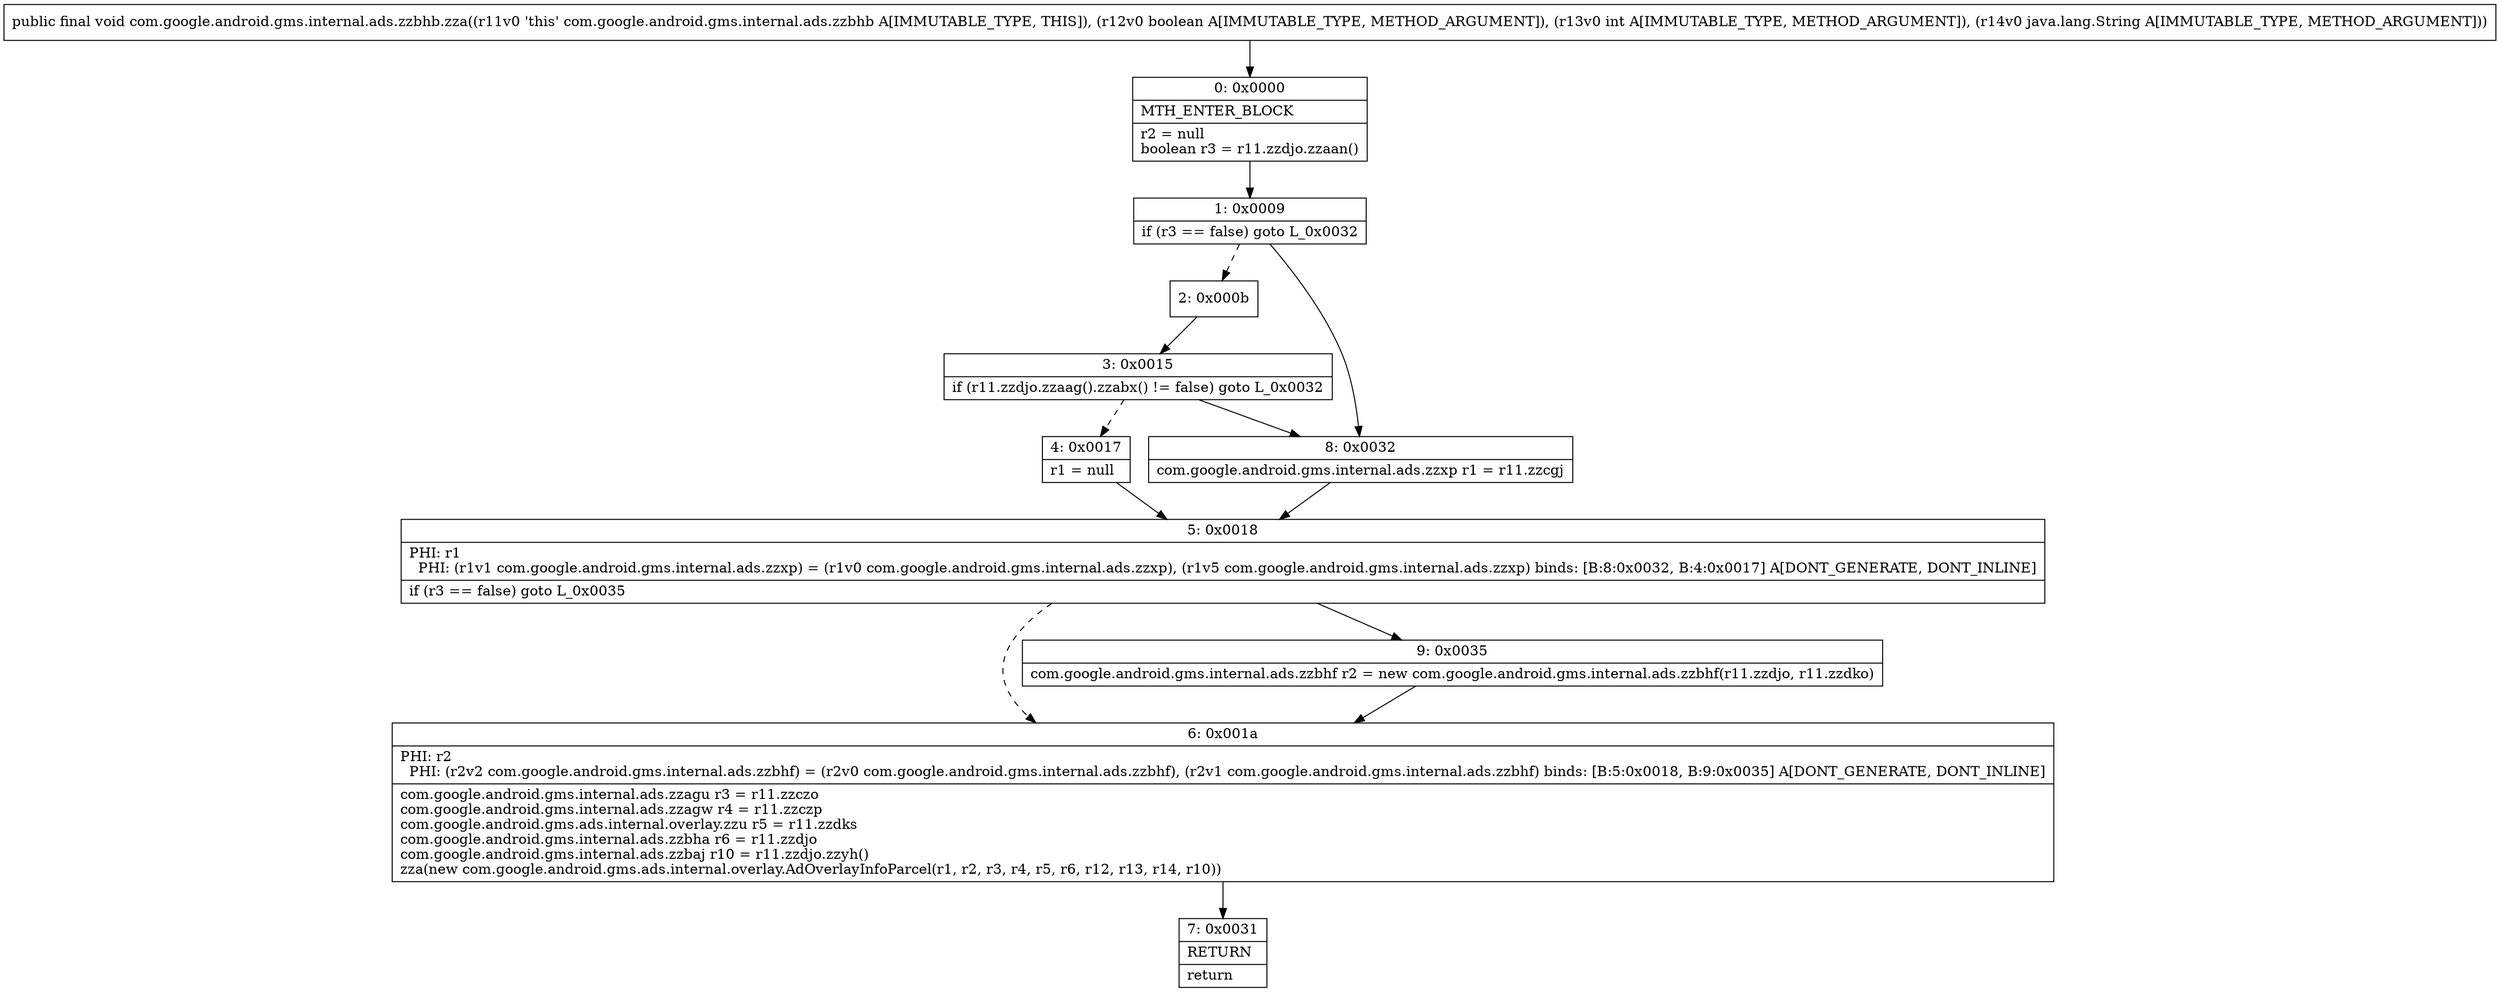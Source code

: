 digraph "CFG forcom.google.android.gms.internal.ads.zzbhb.zza(ZILjava\/lang\/String;)V" {
Node_0 [shape=record,label="{0\:\ 0x0000|MTH_ENTER_BLOCK\l|r2 = null\lboolean r3 = r11.zzdjo.zzaan()\l}"];
Node_1 [shape=record,label="{1\:\ 0x0009|if (r3 == false) goto L_0x0032\l}"];
Node_2 [shape=record,label="{2\:\ 0x000b}"];
Node_3 [shape=record,label="{3\:\ 0x0015|if (r11.zzdjo.zzaag().zzabx() != false) goto L_0x0032\l}"];
Node_4 [shape=record,label="{4\:\ 0x0017|r1 = null\l}"];
Node_5 [shape=record,label="{5\:\ 0x0018|PHI: r1 \l  PHI: (r1v1 com.google.android.gms.internal.ads.zzxp) = (r1v0 com.google.android.gms.internal.ads.zzxp), (r1v5 com.google.android.gms.internal.ads.zzxp) binds: [B:8:0x0032, B:4:0x0017] A[DONT_GENERATE, DONT_INLINE]\l|if (r3 == false) goto L_0x0035\l}"];
Node_6 [shape=record,label="{6\:\ 0x001a|PHI: r2 \l  PHI: (r2v2 com.google.android.gms.internal.ads.zzbhf) = (r2v0 com.google.android.gms.internal.ads.zzbhf), (r2v1 com.google.android.gms.internal.ads.zzbhf) binds: [B:5:0x0018, B:9:0x0035] A[DONT_GENERATE, DONT_INLINE]\l|com.google.android.gms.internal.ads.zzagu r3 = r11.zzczo\lcom.google.android.gms.internal.ads.zzagw r4 = r11.zzczp\lcom.google.android.gms.ads.internal.overlay.zzu r5 = r11.zzdks\lcom.google.android.gms.internal.ads.zzbha r6 = r11.zzdjo\lcom.google.android.gms.internal.ads.zzbaj r10 = r11.zzdjo.zzyh()\lzza(new com.google.android.gms.ads.internal.overlay.AdOverlayInfoParcel(r1, r2, r3, r4, r5, r6, r12, r13, r14, r10))\l}"];
Node_7 [shape=record,label="{7\:\ 0x0031|RETURN\l|return\l}"];
Node_8 [shape=record,label="{8\:\ 0x0032|com.google.android.gms.internal.ads.zzxp r1 = r11.zzcgj\l}"];
Node_9 [shape=record,label="{9\:\ 0x0035|com.google.android.gms.internal.ads.zzbhf r2 = new com.google.android.gms.internal.ads.zzbhf(r11.zzdjo, r11.zzdko)\l}"];
MethodNode[shape=record,label="{public final void com.google.android.gms.internal.ads.zzbhb.zza((r11v0 'this' com.google.android.gms.internal.ads.zzbhb A[IMMUTABLE_TYPE, THIS]), (r12v0 boolean A[IMMUTABLE_TYPE, METHOD_ARGUMENT]), (r13v0 int A[IMMUTABLE_TYPE, METHOD_ARGUMENT]), (r14v0 java.lang.String A[IMMUTABLE_TYPE, METHOD_ARGUMENT])) }"];
MethodNode -> Node_0;
Node_0 -> Node_1;
Node_1 -> Node_2[style=dashed];
Node_1 -> Node_8;
Node_2 -> Node_3;
Node_3 -> Node_4[style=dashed];
Node_3 -> Node_8;
Node_4 -> Node_5;
Node_5 -> Node_6[style=dashed];
Node_5 -> Node_9;
Node_6 -> Node_7;
Node_8 -> Node_5;
Node_9 -> Node_6;
}

